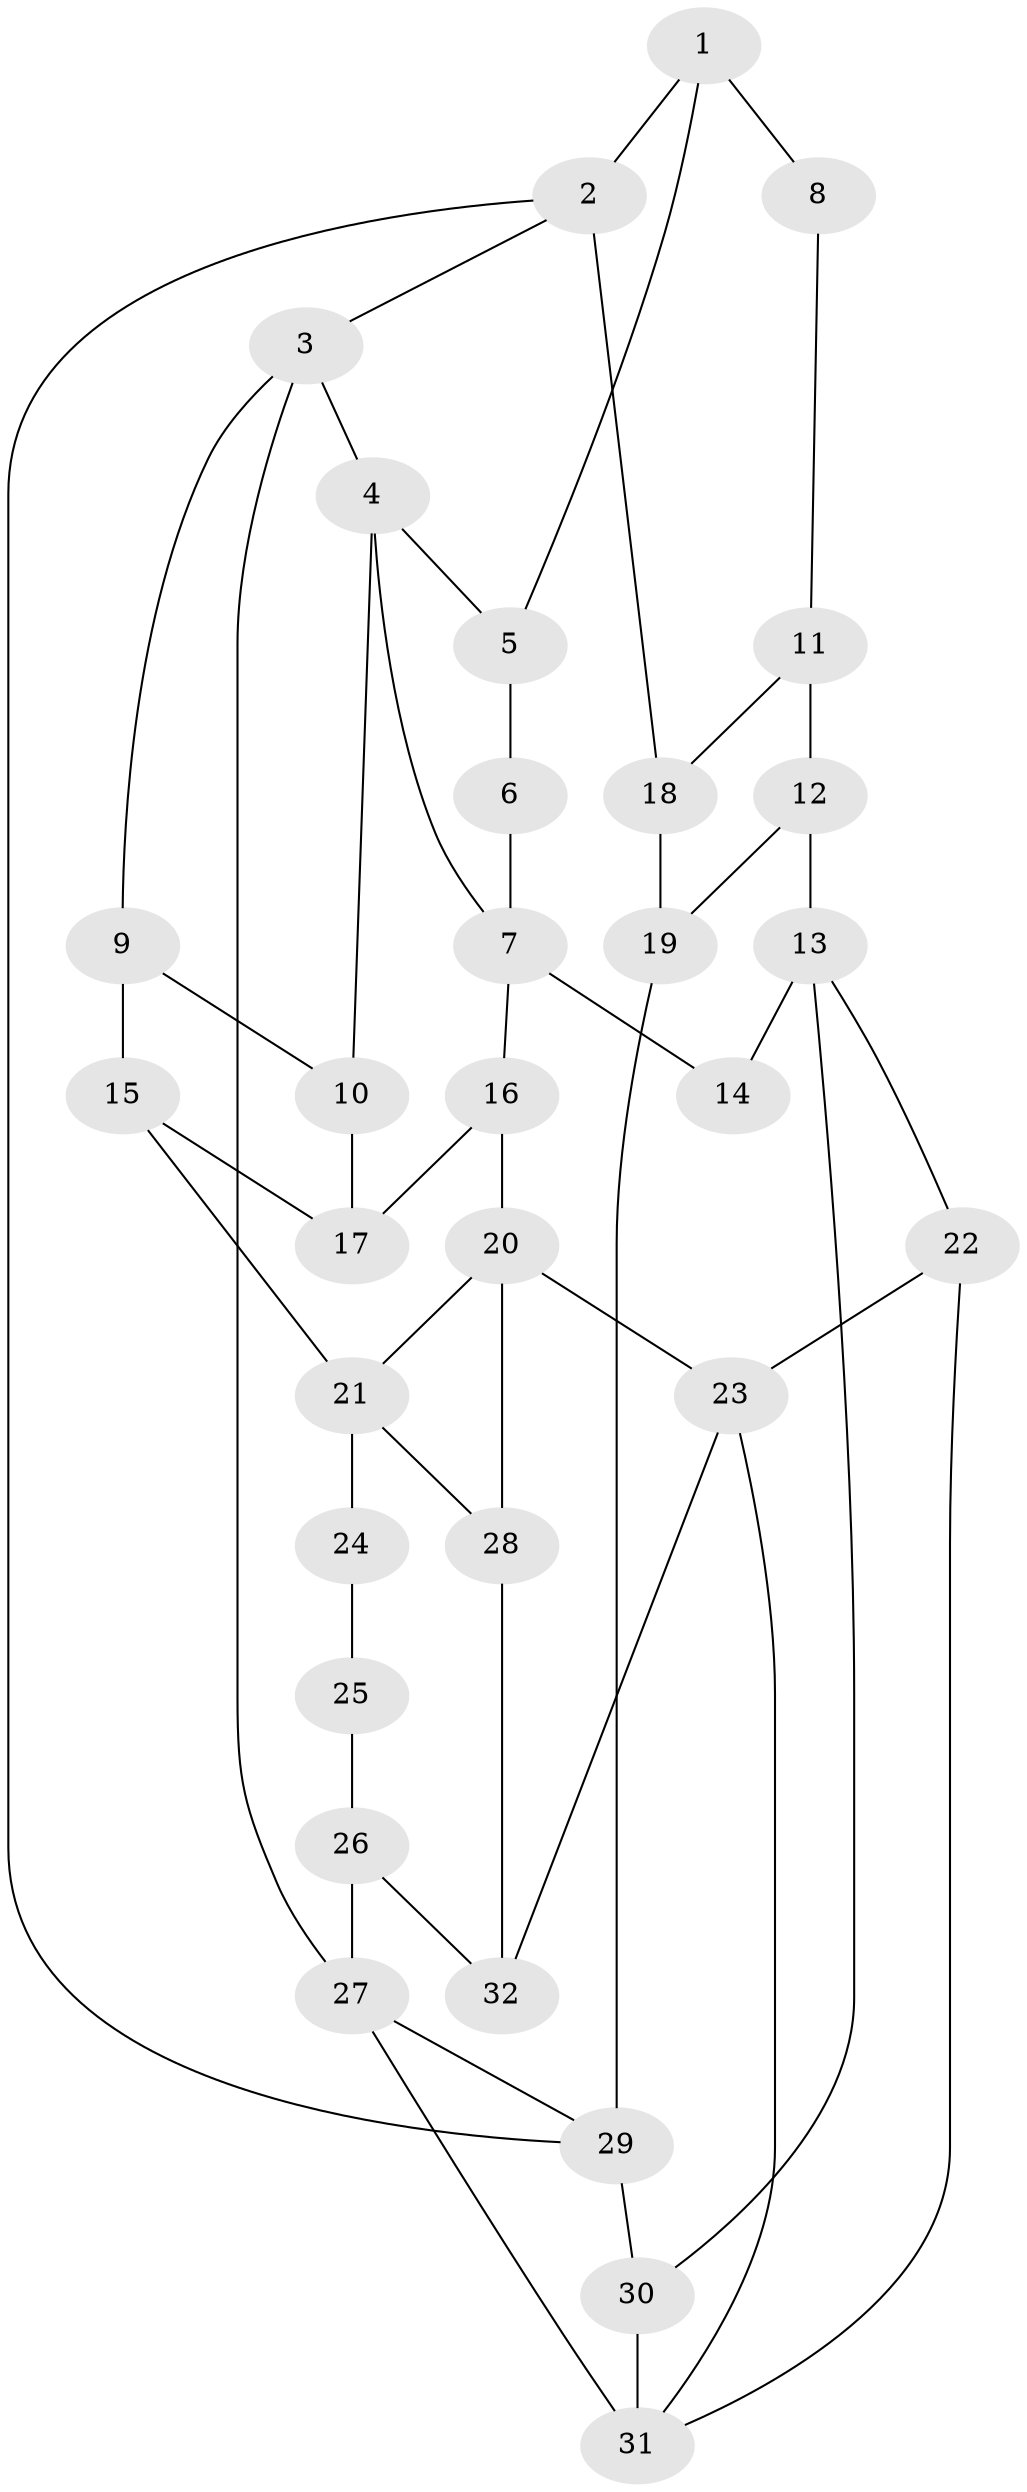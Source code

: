 // original degree distribution, {3: 0.0379746835443038, 5: 0.6455696202531646, 6: 0.1518987341772152, 4: 0.16455696202531644}
// Generated by graph-tools (version 1.1) at 2025/54/03/04/25 22:54:23]
// undirected, 32 vertices, 51 edges
graph export_dot {
  node [color=gray90,style=filled];
  1;
  2;
  3;
  4;
  5;
  6;
  7;
  8;
  9;
  10;
  11;
  12;
  13;
  14;
  15;
  16;
  17;
  18;
  19;
  20;
  21;
  22;
  23;
  24;
  25;
  26;
  27;
  28;
  29;
  30;
  31;
  32;
  1 -- 2 [weight=2.0];
  1 -- 5 [weight=1.0];
  1 -- 8 [weight=2.0];
  2 -- 3 [weight=1.0];
  2 -- 18 [weight=2.0];
  2 -- 29 [weight=1.0];
  3 -- 4 [weight=1.0];
  3 -- 9 [weight=1.0];
  3 -- 27 [weight=1.0];
  4 -- 5 [weight=1.0];
  4 -- 7 [weight=1.0];
  4 -- 10 [weight=1.0];
  5 -- 6 [weight=1.0];
  6 -- 7 [weight=2.0];
  7 -- 14 [weight=2.0];
  7 -- 16 [weight=1.0];
  8 -- 11 [weight=1.0];
  9 -- 10 [weight=1.0];
  9 -- 15 [weight=2.0];
  10 -- 17 [weight=1.0];
  11 -- 12 [weight=2.0];
  11 -- 18 [weight=2.0];
  12 -- 13 [weight=2.0];
  12 -- 19 [weight=1.0];
  13 -- 14 [weight=2.0];
  13 -- 22 [weight=1.0];
  13 -- 30 [weight=1.0];
  15 -- 17 [weight=1.0];
  15 -- 21 [weight=2.0];
  16 -- 17 [weight=1.0];
  16 -- 20 [weight=1.0];
  18 -- 19 [weight=2.0];
  19 -- 29 [weight=2.0];
  20 -- 21 [weight=1.0];
  20 -- 23 [weight=2.0];
  20 -- 28 [weight=1.0];
  21 -- 24 [weight=2.0];
  21 -- 28 [weight=1.0];
  22 -- 23 [weight=1.0];
  22 -- 31 [weight=1.0];
  23 -- 31 [weight=1.0];
  23 -- 32 [weight=1.0];
  24 -- 25 [weight=1.0];
  25 -- 26 [weight=2.0];
  26 -- 27 [weight=2.0];
  26 -- 32 [weight=2.0];
  27 -- 29 [weight=1.0];
  27 -- 31 [weight=1.0];
  28 -- 32 [weight=1.0];
  29 -- 30 [weight=2.0];
  30 -- 31 [weight=2.0];
}
